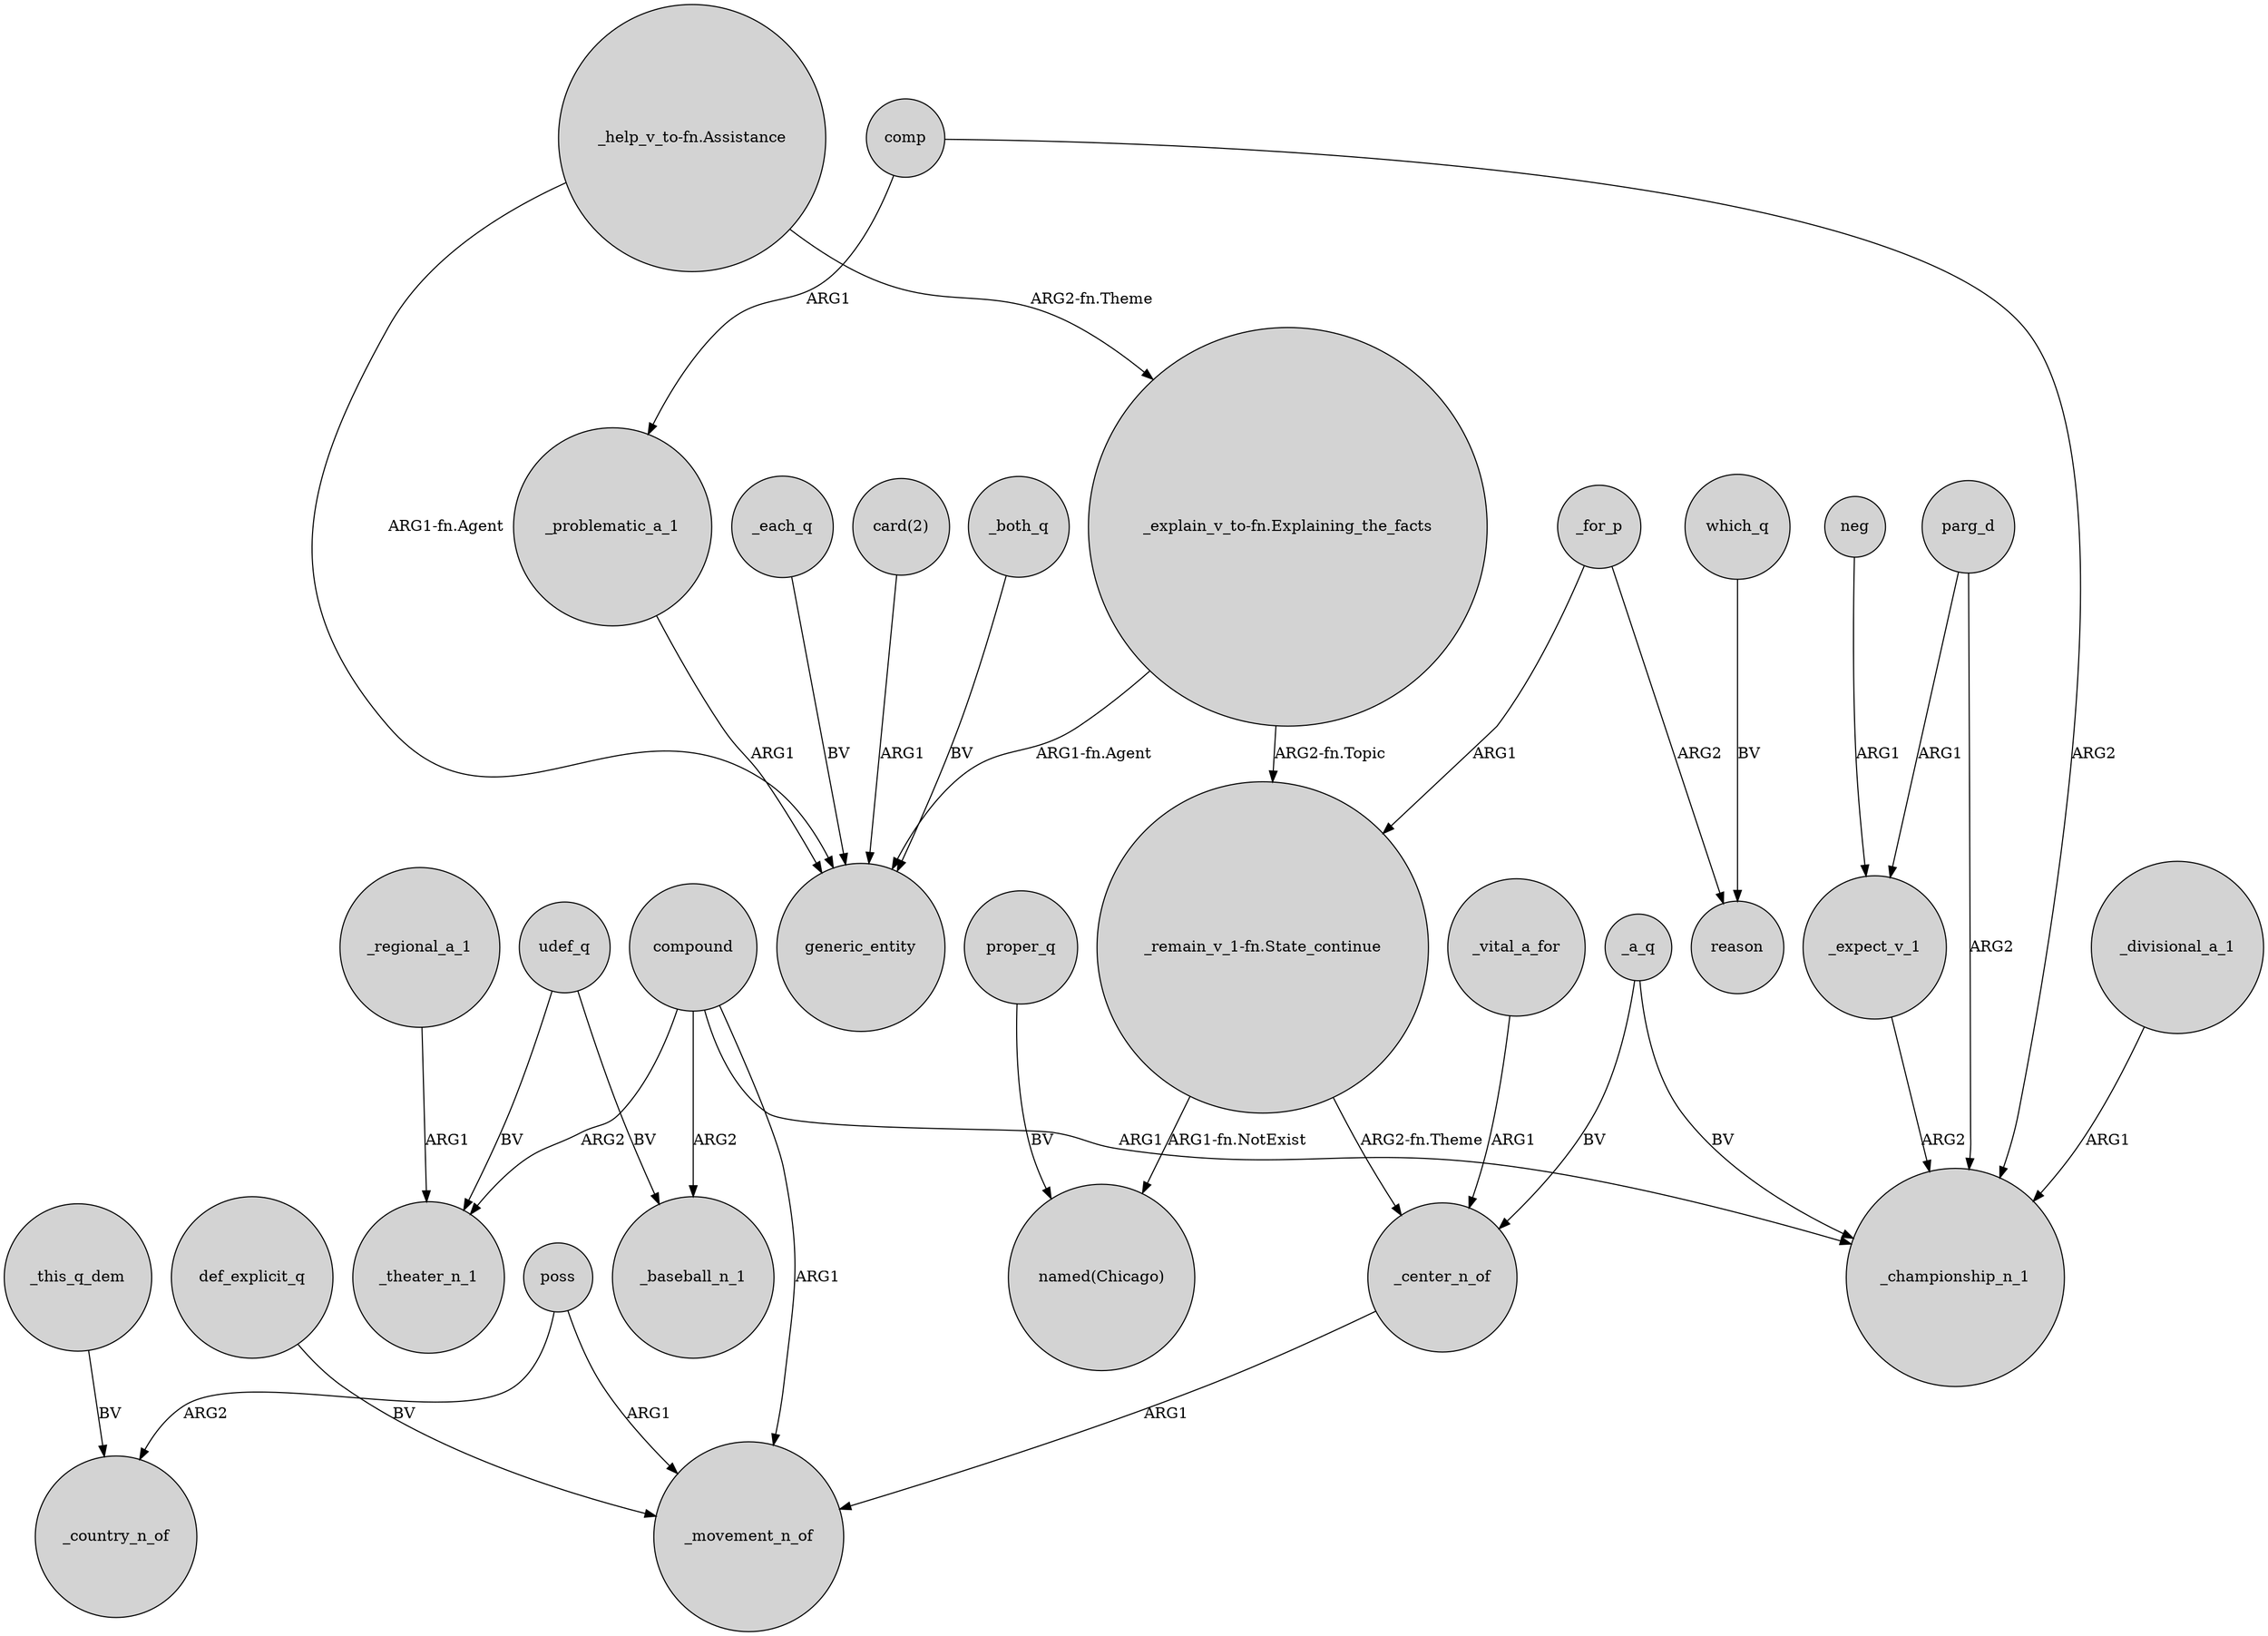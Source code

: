 digraph {
	node [shape=circle style=filled]
	proper_q -> "named(Chicago)" [label=BV]
	poss -> _country_n_of [label=ARG2]
	_regional_a_1 -> _theater_n_1 [label=ARG1]
	"_remain_v_1-fn.State_continue" -> "named(Chicago)" [label="ARG1-fn.NotExist"]
	udef_q -> _theater_n_1 [label=BV]
	def_explicit_q -> _movement_n_of [label=BV]
	_problematic_a_1 -> generic_entity [label=ARG1]
	udef_q -> _baseball_n_1 [label=BV]
	_for_p -> reason [label=ARG2]
	_a_q -> _center_n_of [label=BV]
	_center_n_of -> _movement_n_of [label=ARG1]
	_for_p -> "_remain_v_1-fn.State_continue" [label=ARG1]
	neg -> _expect_v_1 [label=ARG1]
	comp -> _championship_n_1 [label=ARG2]
	_this_q_dem -> _country_n_of [label=BV]
	parg_d -> _expect_v_1 [label=ARG1]
	_both_q -> generic_entity [label=BV]
	_vital_a_for -> _center_n_of [label=ARG1]
	comp -> _problematic_a_1 [label=ARG1]
	which_q -> reason [label=BV]
	parg_d -> _championship_n_1 [label=ARG2]
	compound -> _movement_n_of [label=ARG1]
	compound -> _baseball_n_1 [label=ARG2]
	"_explain_v_to-fn.Explaining_the_facts" -> generic_entity [label="ARG1-fn.Agent"]
	_each_q -> generic_entity [label=BV]
	compound -> _theater_n_1 [label=ARG2]
	"_help_v_to-fn.Assistance" -> generic_entity [label="ARG1-fn.Agent"]
	_a_q -> _championship_n_1 [label=BV]
	"_remain_v_1-fn.State_continue" -> _center_n_of [label="ARG2-fn.Theme"]
	poss -> _movement_n_of [label=ARG1]
	_expect_v_1 -> _championship_n_1 [label=ARG2]
	"_explain_v_to-fn.Explaining_the_facts" -> "_remain_v_1-fn.State_continue" [label="ARG2-fn.Topic"]
	"_help_v_to-fn.Assistance" -> "_explain_v_to-fn.Explaining_the_facts" [label="ARG2-fn.Theme"]
	compound -> _championship_n_1 [label=ARG1]
	"card(2)" -> generic_entity [label=ARG1]
	_divisional_a_1 -> _championship_n_1 [label=ARG1]
}
